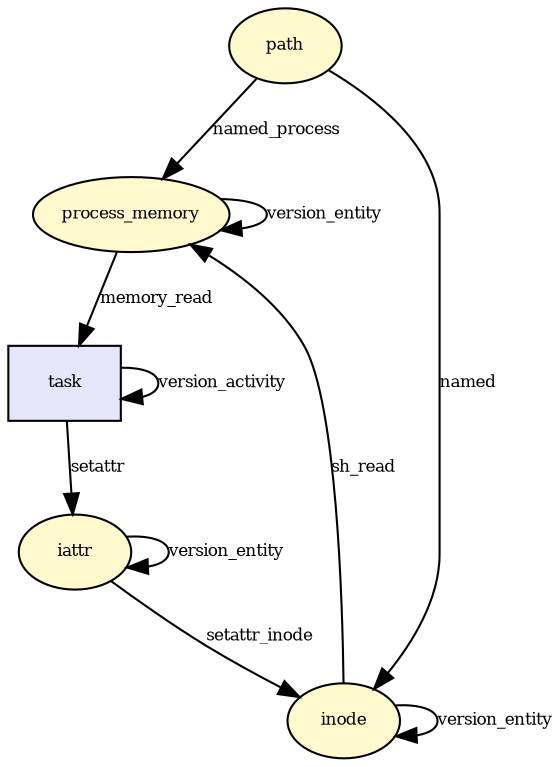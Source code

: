 digraph RGL__DirectedAdjacencyGraph {path[fontsize = 8,label = "path",shape = ellipse, fillcolor="#fffacd", style = filled]

process_memory[fontsize = 8,label = "process_memory",shape = ellipse, fillcolor="#fffacd", style = filled]

path -> process_memory[fontsize = 8,label = "named_process"]

inode[fontsize = 8,label = "inode",shape = ellipse, fillcolor="#fffacd", style = filled]

path -> inode[fontsize = 8,label = "named"]

task[fontsize = 8,label = "task",shape = rectangle, fillcolor="#e6e6fa", style = filled]

process_memory -> task[fontsize = 8,label = "memory_read"]

iattr[fontsize = 8,label = "iattr",shape = ellipse, fillcolor="#fffacd", style = filled]

task -> iattr[fontsize = 8,label = "setattr"]

task -> task[fontsize = 8,label = "version_activity"]

iattr -> iattr[fontsize = 8,label = "version_entity"]

inode -> process_memory[fontsize = 8,label = "sh_read"]

process_memory -> process_memory[fontsize = 8,label = "version_entity"]

iattr -> inode[fontsize = 8,label = "setattr_inode"]

inode -> inode[fontsize = 8,label = "version_entity"]

}
